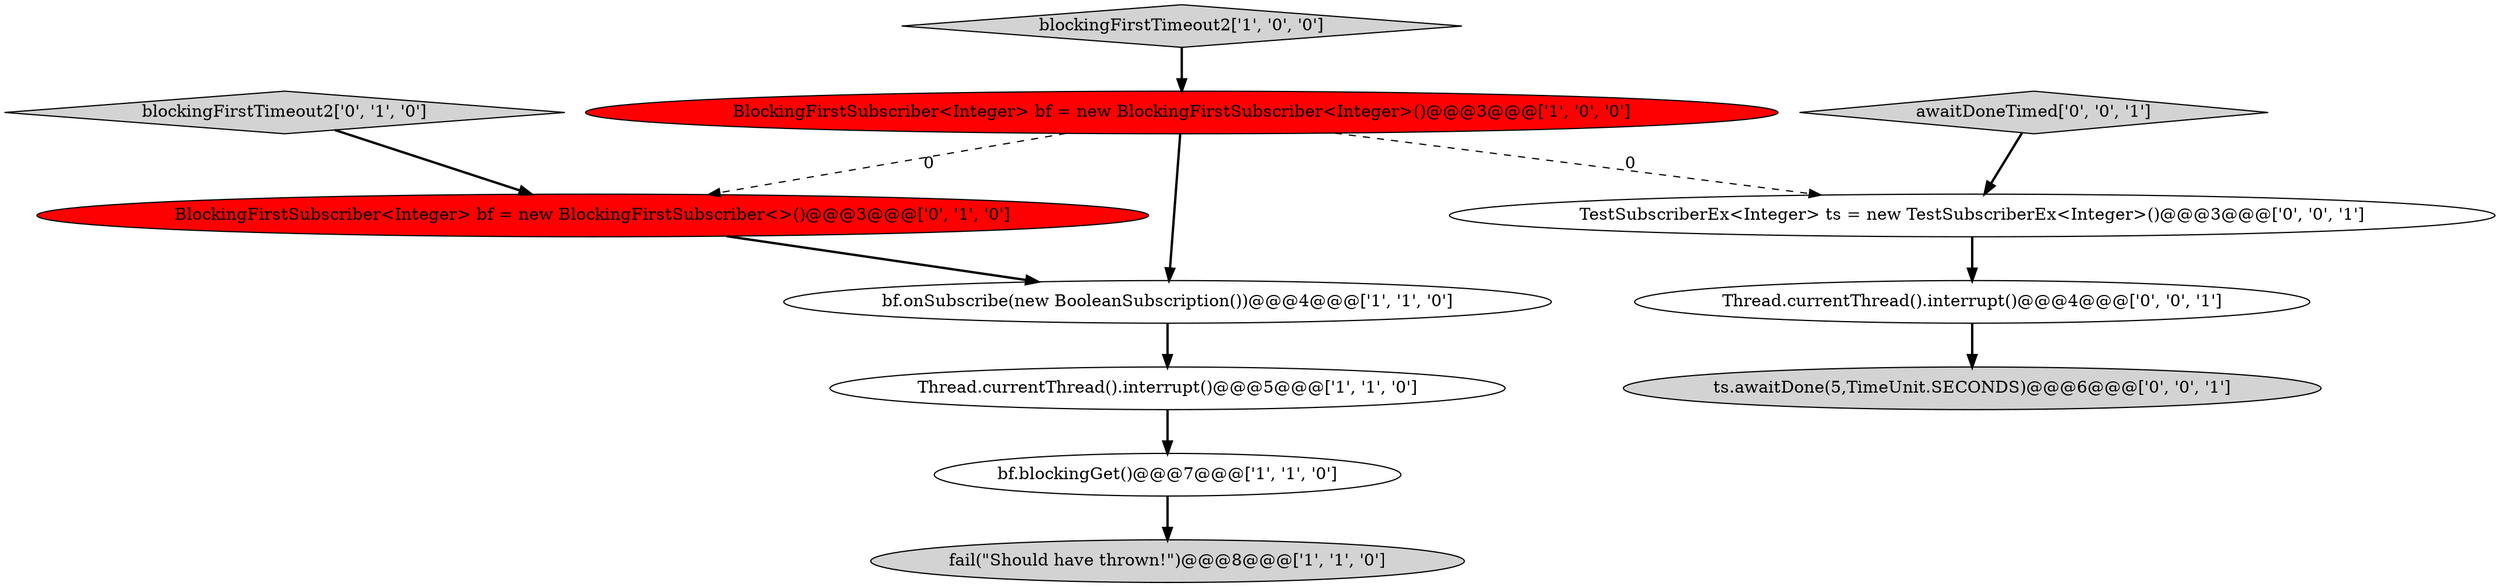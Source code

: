digraph {
3 [style = filled, label = "blockingFirstTimeout2['1', '0', '0']", fillcolor = lightgray, shape = diamond image = "AAA0AAABBB1BBB"];
5 [style = filled, label = "bf.onSubscribe(new BooleanSubscription())@@@4@@@['1', '1', '0']", fillcolor = white, shape = ellipse image = "AAA0AAABBB1BBB"];
0 [style = filled, label = "fail(\"Should have thrown!\")@@@8@@@['1', '1', '0']", fillcolor = lightgray, shape = ellipse image = "AAA0AAABBB1BBB"];
9 [style = filled, label = "awaitDoneTimed['0', '0', '1']", fillcolor = lightgray, shape = diamond image = "AAA0AAABBB3BBB"];
1 [style = filled, label = "Thread.currentThread().interrupt()@@@5@@@['1', '1', '0']", fillcolor = white, shape = ellipse image = "AAA0AAABBB1BBB"];
10 [style = filled, label = "ts.awaitDone(5,TimeUnit.SECONDS)@@@6@@@['0', '0', '1']", fillcolor = lightgray, shape = ellipse image = "AAA0AAABBB3BBB"];
6 [style = filled, label = "BlockingFirstSubscriber<Integer> bf = new BlockingFirstSubscriber<>()@@@3@@@['0', '1', '0']", fillcolor = red, shape = ellipse image = "AAA1AAABBB2BBB"];
8 [style = filled, label = "TestSubscriberEx<Integer> ts = new TestSubscriberEx<Integer>()@@@3@@@['0', '0', '1']", fillcolor = white, shape = ellipse image = "AAA0AAABBB3BBB"];
4 [style = filled, label = "BlockingFirstSubscriber<Integer> bf = new BlockingFirstSubscriber<Integer>()@@@3@@@['1', '0', '0']", fillcolor = red, shape = ellipse image = "AAA1AAABBB1BBB"];
2 [style = filled, label = "bf.blockingGet()@@@7@@@['1', '1', '0']", fillcolor = white, shape = ellipse image = "AAA0AAABBB1BBB"];
7 [style = filled, label = "blockingFirstTimeout2['0', '1', '0']", fillcolor = lightgray, shape = diamond image = "AAA0AAABBB2BBB"];
11 [style = filled, label = "Thread.currentThread().interrupt()@@@4@@@['0', '0', '1']", fillcolor = white, shape = ellipse image = "AAA0AAABBB3BBB"];
5->1 [style = bold, label=""];
6->5 [style = bold, label=""];
1->2 [style = bold, label=""];
2->0 [style = bold, label=""];
4->6 [style = dashed, label="0"];
9->8 [style = bold, label=""];
8->11 [style = bold, label=""];
11->10 [style = bold, label=""];
4->5 [style = bold, label=""];
3->4 [style = bold, label=""];
7->6 [style = bold, label=""];
4->8 [style = dashed, label="0"];
}
